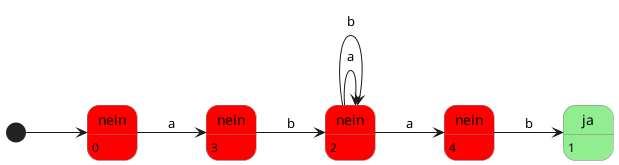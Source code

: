@startuml
'scale 350 width
left to right direction

skinparam state {
  BackgroundColor<<YES>> LightGreen
  BackgroundColor<<NO>> Red
  BorderColor Gray
}

[*] --> n0

state "nein" as n0 <<NO>>
state "nein" as n1 <<NO>>
state "nein" as n2 <<NO>>
state "nein" as n3 <<NO>>
state "ja" as j0 <<YES>>

n0: 0
j0: 1
n1: 2
n2: 3
n3: 4

'n0 --> j0: ab(a|b)*ab
n0 --> n2: a
n2 --> n1: b
n1 --> n1: a
n1 --> n1: b

n1 --> n3: a
n3 --> j0: b
@enduml
